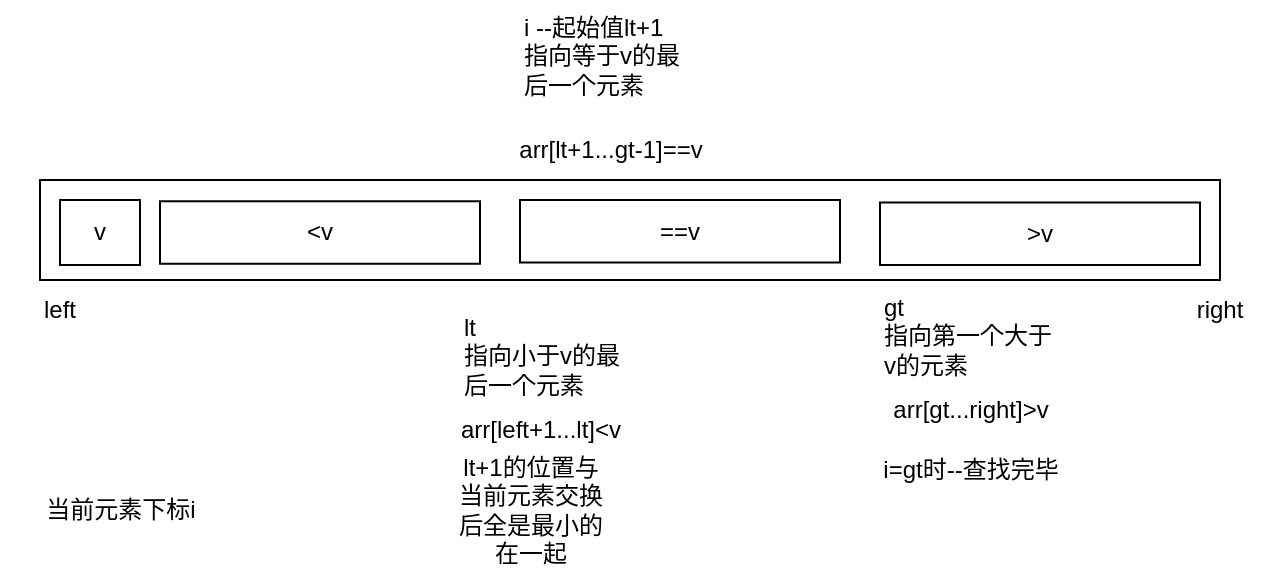 <mxfile>
    <diagram id="NAxRBbWQLVrpsP8876Z8" name="第 1 页">
        <mxGraphModel dx="689" dy="295" grid="1" gridSize="10" guides="1" tooltips="1" connect="1" arrows="1" fold="1" page="1" pageScale="1" pageWidth="827" pageHeight="1169" math="0" shadow="0">
            <root>
                <mxCell id="0"/>
                <mxCell id="1" parent="0"/>
                <mxCell id="2" value="" style="rounded=0;whiteSpace=wrap;html=1;" parent="1" vertex="1">
                    <mxGeometry x="20" y="90" width="590" height="50" as="geometry"/>
                </mxCell>
                <mxCell id="5" value="&amp;lt;v" style="rounded=0;whiteSpace=wrap;html=1;" parent="1" vertex="1">
                    <mxGeometry x="80" y="100.63" width="160" height="31.25" as="geometry"/>
                </mxCell>
                <mxCell id="8" value="v" style="rounded=0;whiteSpace=wrap;html=1;" parent="1" vertex="1">
                    <mxGeometry x="30" y="100" width="40" height="32.5" as="geometry"/>
                </mxCell>
                <mxCell id="9" value="==v" style="rounded=0;whiteSpace=wrap;html=1;" parent="1" vertex="1">
                    <mxGeometry x="260" y="100" width="160" height="31.25" as="geometry"/>
                </mxCell>
                <mxCell id="10" value="&amp;gt;v" style="rounded=0;whiteSpace=wrap;html=1;" parent="1" vertex="1">
                    <mxGeometry x="440" y="101.25" width="160" height="31.25" as="geometry"/>
                </mxCell>
                <mxCell id="22" value="&lt;span style=&quot;text-align: center;&quot;&gt;gt&lt;/span&gt;&lt;br style=&quot;text-align: center;&quot;&gt;&lt;span style=&quot;text-align: center;&quot;&gt;指向第一个大于v的元素&lt;/span&gt;" style="text;whiteSpace=wrap;html=1;" vertex="1" parent="1">
                    <mxGeometry x="440" y="140" width="90" height="60" as="geometry"/>
                </mxCell>
                <mxCell id="23" value="&lt;span style=&quot;text-align: center;&quot;&gt;lt&lt;/span&gt;&lt;br style=&quot;text-align: center;&quot;&gt;&lt;span style=&quot;text-align: center;&quot;&gt;指向小于v的最后一个元素&lt;/span&gt;" style="text;whiteSpace=wrap;html=1;" vertex="1" parent="1">
                    <mxGeometry x="230" y="150" width="90" height="70" as="geometry"/>
                </mxCell>
                <mxCell id="24" value="i --起始值lt+1&lt;br style=&quot;text-align: center;&quot;&gt;&lt;span style=&quot;text-align: center;&quot;&gt;指向等于v的最后一个元素&lt;/span&gt;" style="text;whiteSpace=wrap;html=1;" vertex="1" parent="1">
                    <mxGeometry x="260" width="90" height="70" as="geometry"/>
                </mxCell>
                <mxCell id="25" value="i=gt时--查找完毕" style="text;html=1;align=center;verticalAlign=middle;resizable=0;points=[];autosize=1;strokeColor=none;fillColor=none;" vertex="1" parent="1">
                    <mxGeometry x="430" y="220" width="110" height="30" as="geometry"/>
                </mxCell>
                <mxCell id="26" value="arr[left+1...lt]&amp;lt;v" style="text;html=1;align=center;verticalAlign=middle;resizable=0;points=[];autosize=1;strokeColor=none;fillColor=none;" vertex="1" parent="1">
                    <mxGeometry x="220" y="200" width="100" height="30" as="geometry"/>
                </mxCell>
                <mxCell id="27" value="当前元素下标i" style="text;html=1;align=center;verticalAlign=middle;resizable=0;points=[];autosize=1;strokeColor=none;fillColor=none;" vertex="1" parent="1">
                    <mxGeometry x="10" y="240" width="100" height="30" as="geometry"/>
                </mxCell>
                <mxCell id="28" value="arr[lt+1...gt-1]==v" style="text;html=1;align=center;verticalAlign=middle;resizable=0;points=[];autosize=1;strokeColor=none;fillColor=none;" vertex="1" parent="1">
                    <mxGeometry x="245" y="60" width="120" height="30" as="geometry"/>
                </mxCell>
                <mxCell id="29" value="arr[gt...right]&amp;gt;v" style="text;html=1;align=center;verticalAlign=middle;resizable=0;points=[];autosize=1;strokeColor=none;fillColor=none;" vertex="1" parent="1">
                    <mxGeometry x="435" y="190" width="100" height="30" as="geometry"/>
                </mxCell>
                <mxCell id="31" value="lt+1的位置与&lt;br&gt;当前元素交换&lt;br&gt;后全是最小的&lt;br&gt;在一起" style="text;html=1;align=center;verticalAlign=middle;resizable=0;points=[];autosize=1;strokeColor=none;fillColor=none;" vertex="1" parent="1">
                    <mxGeometry x="215" y="220" width="100" height="70" as="geometry"/>
                </mxCell>
                <mxCell id="32" value="left" style="text;html=1;strokeColor=none;fillColor=none;align=center;verticalAlign=middle;whiteSpace=wrap;rounded=0;" vertex="1" parent="1">
                    <mxGeometry y="140" width="60" height="30" as="geometry"/>
                </mxCell>
                <mxCell id="33" value="right" style="text;html=1;strokeColor=none;fillColor=none;align=center;verticalAlign=middle;whiteSpace=wrap;rounded=0;" vertex="1" parent="1">
                    <mxGeometry x="580" y="140" width="60" height="30" as="geometry"/>
                </mxCell>
            </root>
        </mxGraphModel>
    </diagram>
</mxfile>